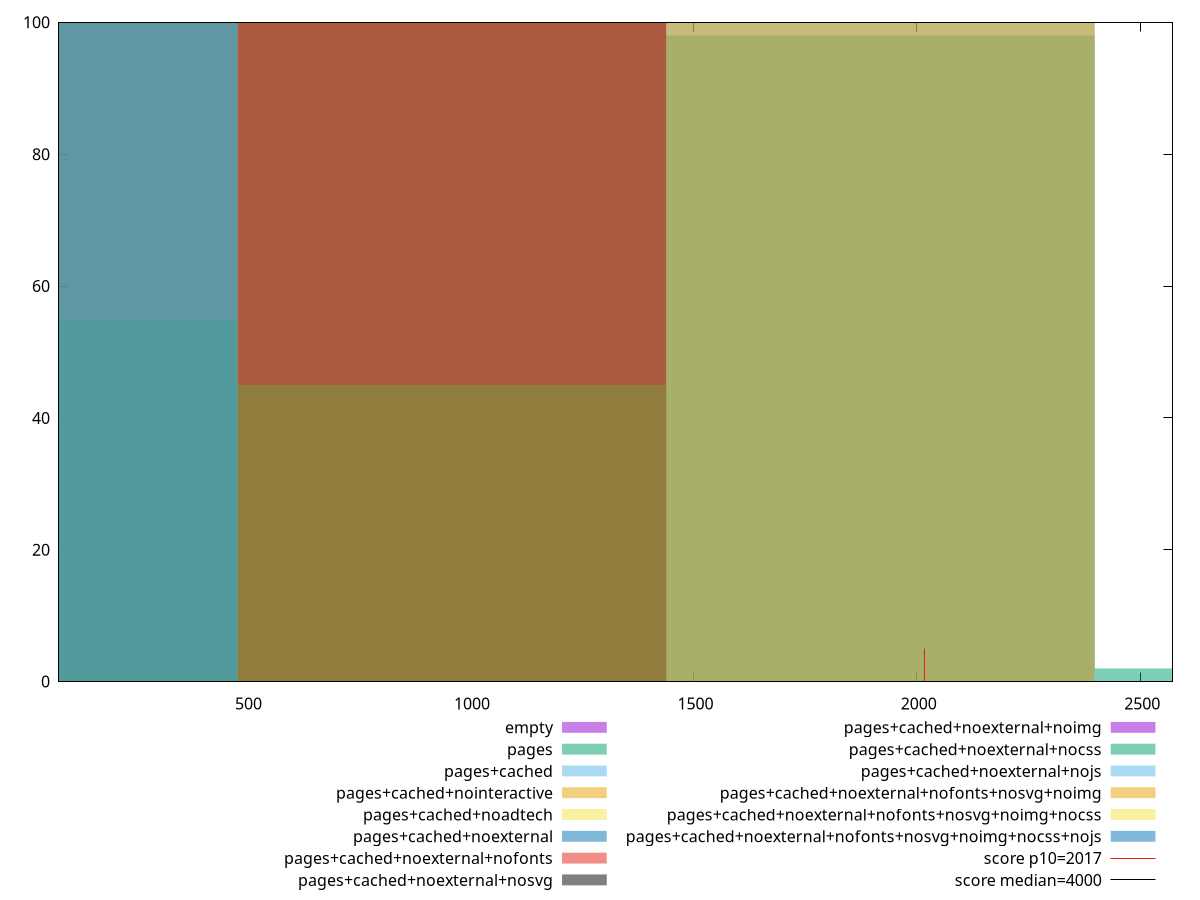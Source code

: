reset

$empty <<EOF
0 100
EOF

$pages <<EOF
1918.3307375179622 98
2877.4961062769435 2
EOF

$pagesCached <<EOF
1918.3307375179622 100
EOF

$pagesCachedNointeractive <<EOF
1918.3307375179622 100
EOF

$pagesCachedNoadtech <<EOF
959.1653687589811 100
EOF

$pagesCachedNoexternal <<EOF
959.1653687589811 100
EOF

$pagesCachedNoexternalNofonts <<EOF
959.1653687589811 100
EOF

$pagesCachedNoexternalNosvg <<EOF
959.1653687589811 100
EOF

$pagesCachedNoexternalNoimg <<EOF
959.1653687589811 100
EOF

$pagesCachedNoexternalNocss <<EOF
0 55
959.1653687589811 45
EOF

$pagesCachedNoexternalNojs <<EOF
0 100
EOF

$pagesCachedNoexternalNofontsNosvgNoimg <<EOF
959.1653687589811 100
EOF

$pagesCachedNoexternalNofontsNosvgNoimgNocss <<EOF
0 100
EOF

$pagesCachedNoexternalNofontsNosvgNoimgNocssNojs <<EOF
0 100
EOF

set key outside below
set boxwidth 959.1653687589811
set xrange [80.164:2572.1599999999935]
set yrange [0:100]
set style fill transparent solid 0.5 noborder

set parametric
set terminal svg size 640, 620 enhanced background rgb 'white'
set output "report_00007_2020-12-11T15:55:29.892Z/mainthread-work-breakdown/comparison/histogram/all_raw.svg"

plot $empty title "empty" with boxes, \
     $pages title "pages" with boxes, \
     $pagesCached title "pages+cached" with boxes, \
     $pagesCachedNointeractive title "pages+cached+nointeractive" with boxes, \
     $pagesCachedNoadtech title "pages+cached+noadtech" with boxes, \
     $pagesCachedNoexternal title "pages+cached+noexternal" with boxes, \
     $pagesCachedNoexternalNofonts title "pages+cached+noexternal+nofonts" with boxes, \
     $pagesCachedNoexternalNosvg title "pages+cached+noexternal+nosvg" with boxes, \
     $pagesCachedNoexternalNoimg title "pages+cached+noexternal+noimg" with boxes, \
     $pagesCachedNoexternalNocss title "pages+cached+noexternal+nocss" with boxes, \
     $pagesCachedNoexternalNojs title "pages+cached+noexternal+nojs" with boxes, \
     $pagesCachedNoexternalNofontsNosvgNoimg title "pages+cached+noexternal+nofonts+nosvg+noimg" with boxes, \
     $pagesCachedNoexternalNofontsNosvgNoimgNocss title "pages+cached+noexternal+nofonts+nosvg+noimg+nocss" with boxes, \
     $pagesCachedNoexternalNofontsNosvgNoimgNocssNojs title "pages+cached+noexternal+nofonts+nosvg+noimg+nocss+nojs" with boxes, \
     2017,t title "score p10=2017", \
     4000,t title "score median=4000"

reset
